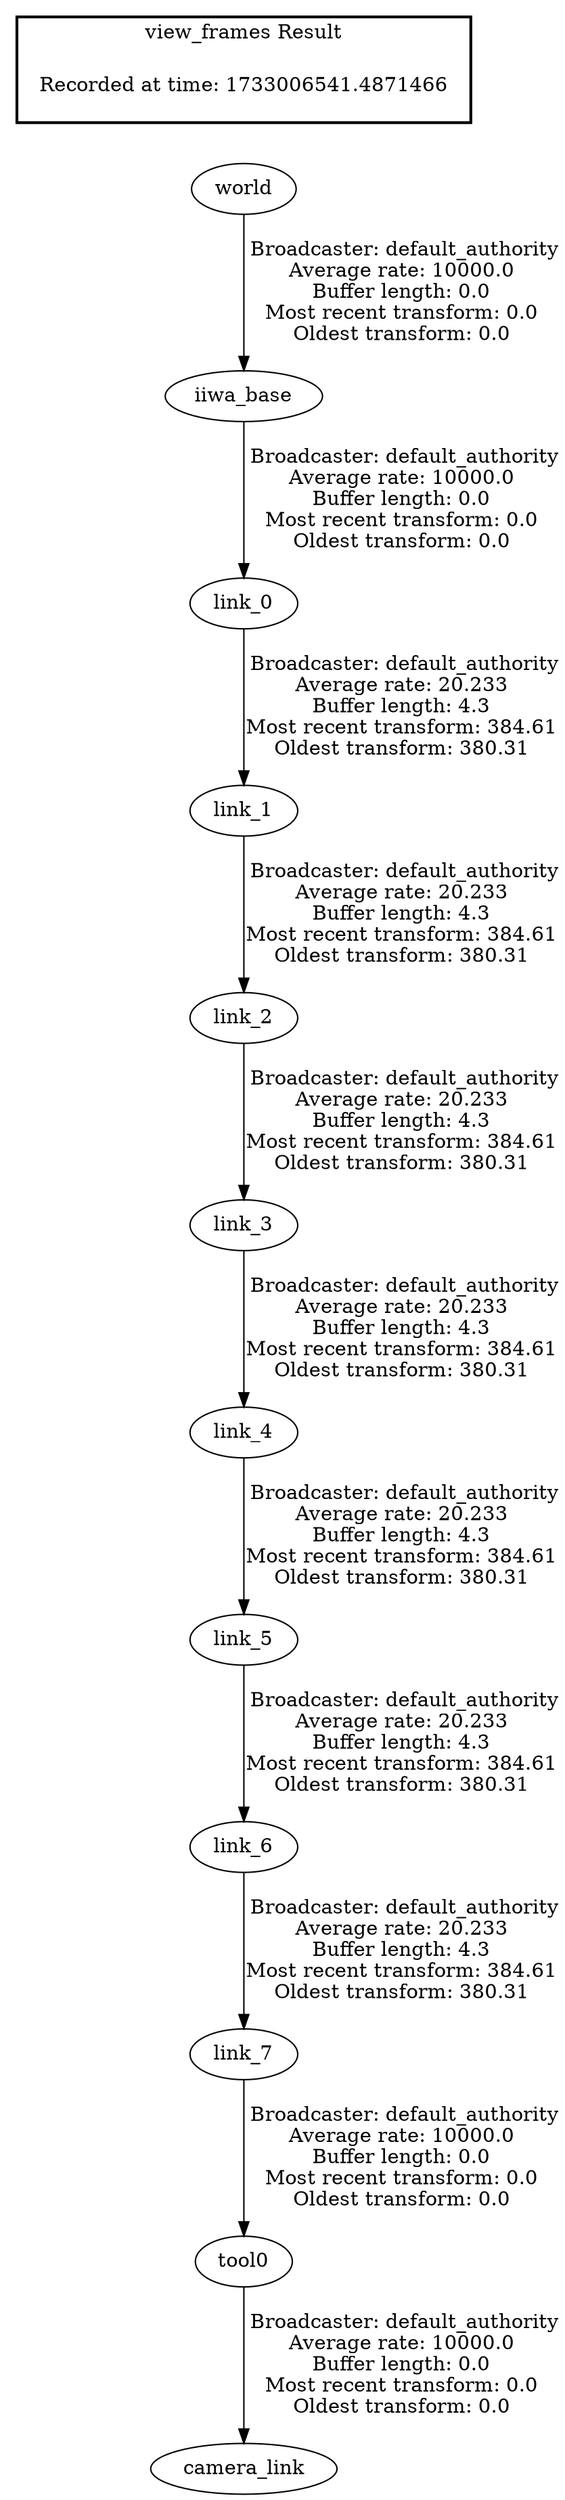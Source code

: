 digraph G {
"link_0" -> "link_1"[label=" Broadcaster: default_authority\nAverage rate: 20.233\nBuffer length: 4.3\nMost recent transform: 384.61\nOldest transform: 380.31\n"];
"iiwa_base" -> "link_0"[label=" Broadcaster: default_authority\nAverage rate: 10000.0\nBuffer length: 0.0\nMost recent transform: 0.0\nOldest transform: 0.0\n"];
"link_1" -> "link_2"[label=" Broadcaster: default_authority\nAverage rate: 20.233\nBuffer length: 4.3\nMost recent transform: 384.61\nOldest transform: 380.31\n"];
"link_2" -> "link_3"[label=" Broadcaster: default_authority\nAverage rate: 20.233\nBuffer length: 4.3\nMost recent transform: 384.61\nOldest transform: 380.31\n"];
"link_3" -> "link_4"[label=" Broadcaster: default_authority\nAverage rate: 20.233\nBuffer length: 4.3\nMost recent transform: 384.61\nOldest transform: 380.31\n"];
"link_4" -> "link_5"[label=" Broadcaster: default_authority\nAverage rate: 20.233\nBuffer length: 4.3\nMost recent transform: 384.61\nOldest transform: 380.31\n"];
"link_5" -> "link_6"[label=" Broadcaster: default_authority\nAverage rate: 20.233\nBuffer length: 4.3\nMost recent transform: 384.61\nOldest transform: 380.31\n"];
"link_6" -> "link_7"[label=" Broadcaster: default_authority\nAverage rate: 20.233\nBuffer length: 4.3\nMost recent transform: 384.61\nOldest transform: 380.31\n"];
"tool0" -> "camera_link"[label=" Broadcaster: default_authority\nAverage rate: 10000.0\nBuffer length: 0.0\nMost recent transform: 0.0\nOldest transform: 0.0\n"];
"link_7" -> "tool0"[label=" Broadcaster: default_authority\nAverage rate: 10000.0\nBuffer length: 0.0\nMost recent transform: 0.0\nOldest transform: 0.0\n"];
"world" -> "iiwa_base"[label=" Broadcaster: default_authority\nAverage rate: 10000.0\nBuffer length: 0.0\nMost recent transform: 0.0\nOldest transform: 0.0\n"];
edge [style=invis];
 subgraph cluster_legend { style=bold; color=black; label ="view_frames Result";
"Recorded at time: 1733006541.4871466"[ shape=plaintext ] ;
}->"world";
}